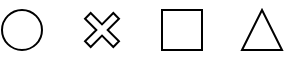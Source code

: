 <mxfile version="26.0.4">
  <diagram name="Page-1" id="uUQaiND4X6rQm-Ly4W5c">
    <mxGraphModel dx="478" dy="293" grid="1" gridSize="10" guides="1" tooltips="1" connect="1" arrows="1" fold="1" page="1" pageScale="1" pageWidth="827" pageHeight="1169" math="0" shadow="0">
      <root>
        <mxCell id="0" />
        <mxCell id="1" parent="0" />
        <mxCell id="ODTTHtmbrJQhZAGuX83B-2" value="" style="ellipse;whiteSpace=wrap;html=1;aspect=fixed;" vertex="1" parent="1">
          <mxGeometry x="160" y="320.002" width="20" height="20" as="geometry" />
        </mxCell>
        <mxCell id="ODTTHtmbrJQhZAGuX83B-3" value="" style="whiteSpace=wrap;html=1;aspect=fixed;shape=cross;rotation=45;" vertex="1" parent="1">
          <mxGeometry x="200.004" y="320.002" width="20" height="20" as="geometry" />
        </mxCell>
        <mxCell id="ODTTHtmbrJQhZAGuX83B-4" value="" style="whiteSpace=wrap;html=1;aspect=fixed;" vertex="1" parent="1">
          <mxGeometry x="239.999" y="320.002" width="20" height="20" as="geometry" />
        </mxCell>
        <mxCell id="ODTTHtmbrJQhZAGuX83B-5" value="" style="whiteSpace=wrap;html=1;aspect=fixed;shape=mxgraph.basic.acute_triangle;direction=east;verticalLabelPosition=bottom;verticalAlign=top;dx=0.5;" vertex="1" parent="1">
          <mxGeometry x="280.003" y="320.002" width="20" height="20" as="geometry" />
        </mxCell>
      </root>
    </mxGraphModel>
  </diagram>
</mxfile>
